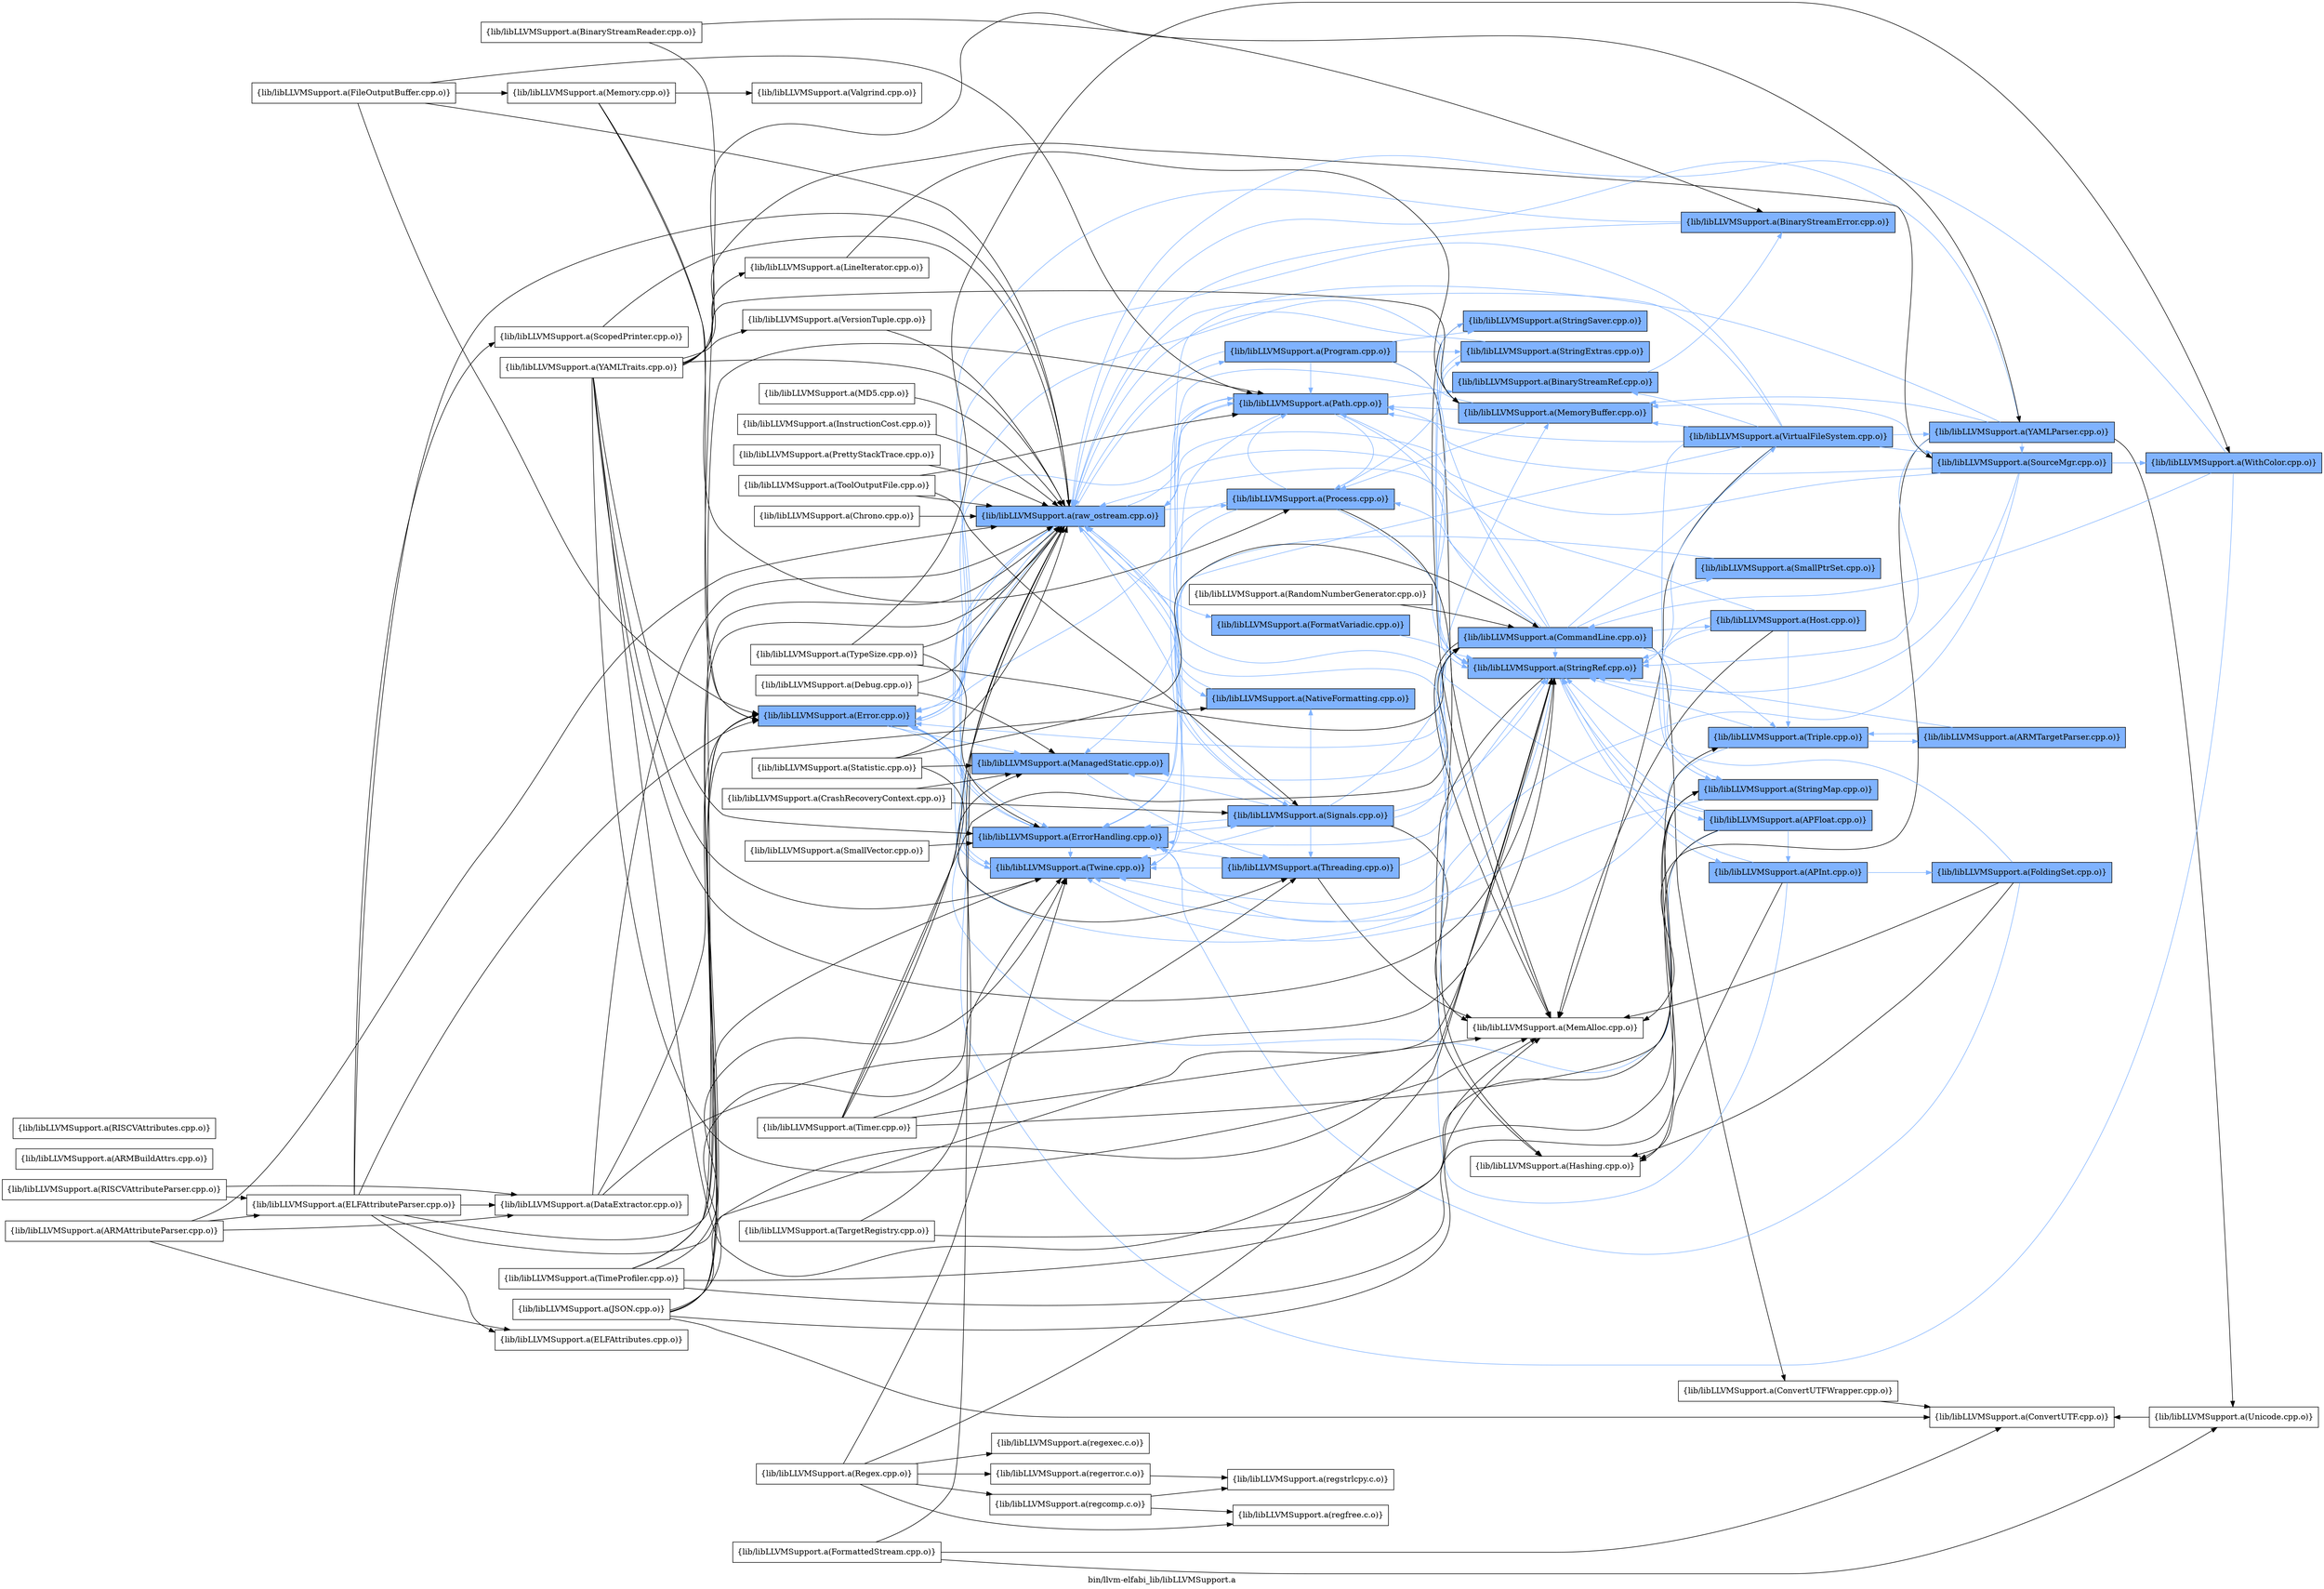 digraph "bin/llvm-elfabi_lib/libLLVMSupport.a" {
	label="bin/llvm-elfabi_lib/libLLVMSupport.a";
	rankdir=LR;
	{ rank=same; Node0x5641d554a3c8;  }
	{ rank=same; Node0x5641d5552528; Node0x5641d554fdc8; Node0x5641d554b548; Node0x5641d554f288;  }
	{ rank=same; Node0x5641d5551e48; Node0x5641d5551178; Node0x5641d554f6e8; Node0x5641d554e978; Node0x5641d554c588; Node0x5641d554ae18; Node0x5641d55498d8;  }
	{ rank=same; Node0x5641d554c3a8; Node0x5641d5550228; Node0x5641d554e108; Node0x5641d5552488; Node0x5641d554c088; Node0x5641d5551cb8; Node0x5641d554b598; Node0x5641d554ece8;  }
	{ rank=same; Node0x5641d554a8c8; Node0x5641d554dc08; Node0x5641d554e4c8; Node0x5641d5551588; Node0x5641d55518a8; Node0x5641d554faa8; Node0x5641d5552de8; Node0x5641d5552ca8; Node0x5641d554cbc8;  }
	{ rank=same; Node0x5641d554ad78; Node0x5641d554a968; Node0x5641d554e798; Node0x5641d5551df8; Node0x5641d5550b38;  }
	{ rank=same; Node0x5641d554a3c8;  }
	{ rank=same; Node0x5641d5552528; Node0x5641d554fdc8; Node0x5641d554b548; Node0x5641d554f288;  }
	{ rank=same; Node0x5641d5551e48; Node0x5641d5551178; Node0x5641d554f6e8; Node0x5641d554e978; Node0x5641d554c588; Node0x5641d554ae18; Node0x5641d55498d8;  }
	{ rank=same; Node0x5641d554c3a8; Node0x5641d5550228; Node0x5641d554e108; Node0x5641d5552488; Node0x5641d554c088; Node0x5641d5551cb8; Node0x5641d554b598; Node0x5641d554ece8;  }
	{ rank=same; Node0x5641d554a8c8; Node0x5641d554dc08; Node0x5641d554e4c8; Node0x5641d5551588; Node0x5641d55518a8; Node0x5641d554faa8; Node0x5641d5552de8; Node0x5641d5552ca8; Node0x5641d554cbc8;  }
	{ rank=same; Node0x5641d554ad78; Node0x5641d554a968; Node0x5641d554e798; Node0x5641d5551df8; Node0x5641d5550b38;  }

	Node0x5641d554a3c8 [shape=record,shape=box,group=1,style=filled,fillcolor="0.600000 0.5 1",label="{lib/libLLVMSupport.a(Error.cpp.o)}"];
	Node0x5641d554a3c8 -> Node0x5641d5552528[color="0.600000 0.5 1"];
	Node0x5641d554a3c8 -> Node0x5641d554fdc8[color="0.600000 0.5 1"];
	Node0x5641d554a3c8 -> Node0x5641d554b548[color="0.600000 0.5 1"];
	Node0x5641d554a3c8 -> Node0x5641d554f288[color="0.600000 0.5 1"];
	Node0x5641d5551678 [shape=record,shape=box,group=1,style=filled,fillcolor="0.600000 0.5 1",label="{lib/libLLVMSupport.a(WithColor.cpp.o)}"];
	Node0x5641d5551678 -> Node0x5641d554c3a8[color="0.600000 0.5 1"];
	Node0x5641d5551678 -> Node0x5641d554a3c8[color="0.600000 0.5 1"];
	Node0x5641d5551678 -> Node0x5641d554f288[color="0.600000 0.5 1"];
	Node0x5641d554f288 [shape=record,shape=box,group=1,style=filled,fillcolor="0.600000 0.5 1",label="{lib/libLLVMSupport.a(raw_ostream.cpp.o)}"];
	Node0x5641d554f288 -> Node0x5641d554a3c8[color="0.600000 0.5 1"];
	Node0x5641d554f288 -> Node0x5641d5552528[color="0.600000 0.5 1"];
	Node0x5641d554f288 -> Node0x5641d554f6e8[color="0.600000 0.5 1"];
	Node0x5641d554f288 -> Node0x5641d554e978[color="0.600000 0.5 1"];
	Node0x5641d554f288 -> Node0x5641d554b548[color="0.600000 0.5 1"];
	Node0x5641d554f288 -> Node0x5641d554c588[color="0.600000 0.5 1"];
	Node0x5641d554f288 -> Node0x5641d554ae18[color="0.600000 0.5 1"];
	Node0x5641d554f288 -> Node0x5641d55498d8[color="0.600000 0.5 1"];
	Node0x5641d554c3a8 [shape=record,shape=box,group=1,style=filled,fillcolor="0.600000 0.5 1",label="{lib/libLLVMSupport.a(CommandLine.cpp.o)}"];
	Node0x5641d554c3a8 -> Node0x5641d554a8c8;
	Node0x5641d554c3a8 -> Node0x5641d554a3c8[color="0.600000 0.5 1"];
	Node0x5641d554c3a8 -> Node0x5641d5552528[color="0.600000 0.5 1"];
	Node0x5641d554c3a8 -> Node0x5641d554fdc8[color="0.600000 0.5 1"];
	Node0x5641d554c3a8 -> Node0x5641d5550228;
	Node0x5641d554c3a8 -> Node0x5641d554dc08[color="0.600000 0.5 1"];
	Node0x5641d554c3a8 -> Node0x5641d554e4c8[color="0.600000 0.5 1"];
	Node0x5641d554c3a8 -> Node0x5641d554ece8[color="0.600000 0.5 1"];
	Node0x5641d554c3a8 -> Node0x5641d5552488[color="0.600000 0.5 1"];
	Node0x5641d554c3a8 -> Node0x5641d5551588[color="0.600000 0.5 1"];
	Node0x5641d554c3a8 -> Node0x5641d554b548[color="0.600000 0.5 1"];
	Node0x5641d554c3a8 -> Node0x5641d55518a8[color="0.600000 0.5 1"];
	Node0x5641d554c3a8 -> Node0x5641d554f288[color="0.600000 0.5 1"];
	Node0x5641d554c3a8 -> Node0x5641d554faa8[color="0.600000 0.5 1"];
	Node0x5641d554c3a8 -> Node0x5641d554c588[color="0.600000 0.5 1"];
	Node0x5641d554c3a8 -> Node0x5641d554ae18[color="0.600000 0.5 1"];
	Node0x5641d554e108 [shape=record,shape=box,group=1,style=filled,fillcolor="0.600000 0.5 1",label="{lib/libLLVMSupport.a(MemoryBuffer.cpp.o)}"];
	Node0x5641d554e108 -> Node0x5641d554a3c8[color="0.600000 0.5 1"];
	Node0x5641d554e108 -> Node0x5641d554b548[color="0.600000 0.5 1"];
	Node0x5641d554e108 -> Node0x5641d554c588[color="0.600000 0.5 1"];
	Node0x5641d554e108 -> Node0x5641d554ae18[color="0.600000 0.5 1"];
	Node0x5641d55515d8 [shape=record,shape=box,group=0,label="{lib/libLLVMSupport.a(FileOutputBuffer.cpp.o)}"];
	Node0x5641d55515d8 -> Node0x5641d554a3c8;
	Node0x5641d55515d8 -> Node0x5641d554f288;
	Node0x5641d55515d8 -> Node0x5641d554f918;
	Node0x5641d55515d8 -> Node0x5641d554c588;
	Node0x5641d5552488 [shape=record,shape=box,group=1,style=filled,fillcolor="0.600000 0.5 1",label="{lib/libLLVMSupport.a(StringRef.cpp.o)}"];
	Node0x5641d5552488 -> Node0x5641d554a3c8[color="0.600000 0.5 1"];
	Node0x5641d5552488 -> Node0x5641d5552de8[color="0.600000 0.5 1"];
	Node0x5641d5552488 -> Node0x5641d5552ca8[color="0.600000 0.5 1"];
	Node0x5641d5552488 -> Node0x5641d5551cb8;
	Node0x5641d554b548 [shape=record,shape=box,group=1,style=filled,fillcolor="0.600000 0.5 1",label="{lib/libLLVMSupport.a(Twine.cpp.o)}"];
	Node0x5641d554b548 -> Node0x5641d554f288[color="0.600000 0.5 1"];
	Node0x5641d55511c8 [shape=record,shape=box,group=0,label="{lib/libLLVMSupport.a(VersionTuple.cpp.o)}"];
	Node0x5641d55511c8 -> Node0x5641d554f288;
	Node0x5641d5552ac8 [shape=record,shape=box,group=0,label="{lib/libLLVMSupport.a(YAMLTraits.cpp.o)}"];
	Node0x5641d5552ac8 -> Node0x5641d5552528;
	Node0x5641d5552ac8 -> Node0x5641d5550228;
	Node0x5641d5552ac8 -> Node0x5641d554e108;
	Node0x5641d5552ac8 -> Node0x5641d554e798;
	Node0x5641d5552ac8 -> Node0x5641d554e4c8;
	Node0x5641d5552ac8 -> Node0x5641d5552488;
	Node0x5641d5552ac8 -> Node0x5641d554b548;
	Node0x5641d5552ac8 -> Node0x5641d55511c8;
	Node0x5641d5552ac8 -> Node0x5641d5551df8;
	Node0x5641d5552ac8 -> Node0x5641d554e1a8;
	Node0x5641d5552ac8 -> Node0x5641d554f288;
	Node0x5641d554c588 [shape=record,shape=box,group=1,style=filled,fillcolor="0.600000 0.5 1",label="{lib/libLLVMSupport.a(Path.cpp.o)}"];
	Node0x5641d554c588 -> Node0x5641d554c088[color="0.600000 0.5 1"];
	Node0x5641d554c588 -> Node0x5641d554a3c8[color="0.600000 0.5 1"];
	Node0x5641d554c588 -> Node0x5641d5552488[color="0.600000 0.5 1"];
	Node0x5641d554c588 -> Node0x5641d554b548[color="0.600000 0.5 1"];
	Node0x5641d554c588 -> Node0x5641d554ae18[color="0.600000 0.5 1"];
	Node0x5641d554c588 -> Node0x5641d5551e48[color="0.600000 0.5 1"];
	Node0x5641d554aff8 [shape=record,shape=box,group=0,label="{lib/libLLVMSupport.a(DataExtractor.cpp.o)}"];
	Node0x5641d554aff8 -> Node0x5641d554a3c8;
	Node0x5641d554aff8 -> Node0x5641d5552488;
	Node0x5641d554aff8 -> Node0x5641d554f288;
	Node0x5641d554fdc8 [shape=record,shape=box,group=1,style=filled,fillcolor="0.600000 0.5 1",label="{lib/libLLVMSupport.a(ManagedStatic.cpp.o)}"];
	Node0x5641d554fdc8 -> Node0x5641d5551178[color="0.600000 0.5 1"];
	Node0x5641d5552528 [shape=record,shape=box,group=1,style=filled,fillcolor="0.600000 0.5 1",label="{lib/libLLVMSupport.a(ErrorHandling.cpp.o)}"];
	Node0x5641d5552528 -> Node0x5641d554b548[color="0.600000 0.5 1"];
	Node0x5641d5552528 -> Node0x5641d554f288[color="0.600000 0.5 1"];
	Node0x5641d5552528 -> Node0x5641d5551e48[color="0.600000 0.5 1"];
	Node0x5641d5551588 [shape=record,shape=box,group=1,style=filled,fillcolor="0.600000 0.5 1",label="{lib/libLLVMSupport.a(Triple.cpp.o)}"];
	Node0x5641d5551588 -> Node0x5641d5552488[color="0.600000 0.5 1"];
	Node0x5641d5551588 -> Node0x5641d554a968[color="0.600000 0.5 1"];
	Node0x5641d5551588 -> Node0x5641d554b548[color="0.600000 0.5 1"];
	Node0x5641d554faa8 [shape=record,shape=box,group=1,style=filled,fillcolor="0.600000 0.5 1",label="{lib/libLLVMSupport.a(Host.cpp.o)}"];
	Node0x5641d554faa8 -> Node0x5641d5550228;
	Node0x5641d554faa8 -> Node0x5641d554e4c8[color="0.600000 0.5 1"];
	Node0x5641d554faa8 -> Node0x5641d5552488[color="0.600000 0.5 1"];
	Node0x5641d554faa8 -> Node0x5641d5551588[color="0.600000 0.5 1"];
	Node0x5641d554faa8 -> Node0x5641d554f288[color="0.600000 0.5 1"];
	Node0x5641d5550228 [shape=record,shape=box,group=0,label="{lib/libLLVMSupport.a(MemAlloc.cpp.o)}"];
	Node0x5641d554dc08 [shape=record,shape=box,group=1,style=filled,fillcolor="0.600000 0.5 1",label="{lib/libLLVMSupport.a(SmallPtrSet.cpp.o)}"];
	Node0x5641d554dc08 -> Node0x5641d5552528[color="0.600000 0.5 1"];
	Node0x5641d554ece8 [shape=record,shape=box,group=1,style=filled,fillcolor="0.600000 0.5 1",label="{lib/libLLVMSupport.a(StringSaver.cpp.o)}"];
	Node0x5641d554ece8 -> Node0x5641d5550228;
	Node0x5641d554ece8 -> Node0x5641d5552488[color="0.600000 0.5 1"];
	Node0x5641d554b728 [shape=record,shape=box,group=0,label="{lib/libLLVMSupport.a(TypeSize.cpp.o)}"];
	Node0x5641d554b728 -> Node0x5641d554c3a8;
	Node0x5641d554b728 -> Node0x5641d5552528;
	Node0x5641d554b728 -> Node0x5641d5551678;
	Node0x5641d554b728 -> Node0x5641d554f288;
	Node0x5641d554e798 [shape=record,shape=box,group=1,style=filled,fillcolor="0.600000 0.5 1",label="{lib/libLLVMSupport.a(SourceMgr.cpp.o)}"];
	Node0x5641d554e798 -> Node0x5641d554e108[color="0.600000 0.5 1"];
	Node0x5641d554e798 -> Node0x5641d5552488[color="0.600000 0.5 1"];
	Node0x5641d554e798 -> Node0x5641d554b548[color="0.600000 0.5 1"];
	Node0x5641d554e798 -> Node0x5641d5551678[color="0.600000 0.5 1"];
	Node0x5641d554e798 -> Node0x5641d554f288[color="0.600000 0.5 1"];
	Node0x5641d554e798 -> Node0x5641d554c588[color="0.600000 0.5 1"];
	Node0x5641d5552a28 [shape=record,shape=box,group=0,label="{lib/libLLVMSupport.a(TargetRegistry.cpp.o)}"];
	Node0x5641d5552a28 -> Node0x5641d5551588;
	Node0x5641d5552a28 -> Node0x5641d554f288;
	Node0x5641d554bef8 [shape=record,shape=box,group=0,label="{lib/libLLVMSupport.a(ARMBuildAttrs.cpp.o)}"];
	Node0x5641d5549478 [shape=record,shape=box,group=0,label="{lib/libLLVMSupport.a(ELFAttributeParser.cpp.o)}"];
	Node0x5641d5549478 -> Node0x5641d554aff8;
	Node0x5641d5549478 -> Node0x5641d55496a8;
	Node0x5641d5549478 -> Node0x5641d554a3c8;
	Node0x5641d5549478 -> Node0x5641d554da78;
	Node0x5641d5549478 -> Node0x5641d5552488;
	Node0x5641d5549478 -> Node0x5641d554b548;
	Node0x5641d5549478 -> Node0x5641d554f288;
	Node0x5641d554f0f8 [shape=record,shape=box,group=0,label="{lib/libLLVMSupport.a(RISCVAttributes.cpp.o)}"];
	Node0x5641d554e4c8 [shape=record,shape=box,group=1,style=filled,fillcolor="0.600000 0.5 1",label="{lib/libLLVMSupport.a(StringMap.cpp.o)}"];
	Node0x5641d554e4c8 -> Node0x5641d5552528[color="0.600000 0.5 1"];
	Node0x5641d554cbc8 [shape=record,shape=box,group=1,style=filled,fillcolor="0.600000 0.5 1",label="{lib/libLLVMSupport.a(BinaryStreamError.cpp.o)}"];
	Node0x5641d554cbc8 -> Node0x5641d554a3c8[color="0.600000 0.5 1"];
	Node0x5641d554cbc8 -> Node0x5641d554f288[color="0.600000 0.5 1"];
	Node0x5641d554e978 [shape=record,shape=box,group=1,style=filled,fillcolor="0.600000 0.5 1",label="{lib/libLLVMSupport.a(NativeFormatting.cpp.o)}"];
	Node0x5641d554e978 -> Node0x5641d554f288[color="0.600000 0.5 1"];
	Node0x5641d554c678 [shape=record,shape=box,group=0,label="{lib/libLLVMSupport.a(ARMAttributeParser.cpp.o)}"];
	Node0x5641d554c678 -> Node0x5641d554aff8;
	Node0x5641d554c678 -> Node0x5641d5549478;
	Node0x5641d554c678 -> Node0x5641d55496a8;
	Node0x5641d554c678 -> Node0x5641d554f288;
	Node0x5641d55496a8 [shape=record,shape=box,group=0,label="{lib/libLLVMSupport.a(ELFAttributes.cpp.o)}"];
	Node0x5641d554dca8 [shape=record,shape=box,group=0,label="{lib/libLLVMSupport.a(BinaryStreamReader.cpp.o)}"];
	Node0x5641d554dca8 -> Node0x5641d554cbc8;
	Node0x5641d554dca8 -> Node0x5641d554a3c8;
	Node0x5641d554c088 [shape=record,shape=box,group=1,style=filled,fillcolor="0.600000 0.5 1",label="{lib/libLLVMSupport.a(BinaryStreamRef.cpp.o)}"];
	Node0x5641d554c088 -> Node0x5641d554cbc8[color="0.600000 0.5 1"];
	Node0x5641d554a8c8 [shape=record,shape=box,group=0,label="{lib/libLLVMSupport.a(ConvertUTFWrapper.cpp.o)}"];
	Node0x5641d554a8c8 -> Node0x5641d554ad78;
	Node0x5641d55518a8 [shape=record,shape=box,group=1,style=filled,fillcolor="0.600000 0.5 1",label="{lib/libLLVMSupport.a(VirtualFileSystem.cpp.o)}"];
	Node0x5641d55518a8 -> Node0x5641d554c088[color="0.600000 0.5 1"];
	Node0x5641d55518a8 -> Node0x5641d554a3c8[color="0.600000 0.5 1"];
	Node0x5641d55518a8 -> Node0x5641d5550228;
	Node0x5641d55518a8 -> Node0x5641d554e108[color="0.600000 0.5 1"];
	Node0x5641d55518a8 -> Node0x5641d554e798[color="0.600000 0.5 1"];
	Node0x5641d55518a8 -> Node0x5641d554e4c8[color="0.600000 0.5 1"];
	Node0x5641d55518a8 -> Node0x5641d5552488[color="0.600000 0.5 1"];
	Node0x5641d55518a8 -> Node0x5641d554b548[color="0.600000 0.5 1"];
	Node0x5641d55518a8 -> Node0x5641d5551df8[color="0.600000 0.5 1"];
	Node0x5641d55518a8 -> Node0x5641d554f288[color="0.600000 0.5 1"];
	Node0x5641d55518a8 -> Node0x5641d554c588[color="0.600000 0.5 1"];
	Node0x5641d554ae18 [shape=record,shape=box,group=1,style=filled,fillcolor="0.600000 0.5 1",label="{lib/libLLVMSupport.a(Process.cpp.o)}"];
	Node0x5641d554ae18 -> Node0x5641d554a3c8[color="0.600000 0.5 1"];
	Node0x5641d554ae18 -> Node0x5641d554fdc8[color="0.600000 0.5 1"];
	Node0x5641d554ae18 -> Node0x5641d5552488[color="0.600000 0.5 1"];
	Node0x5641d554ae18 -> Node0x5641d5551cb8;
	Node0x5641d554ae18 -> Node0x5641d554c588[color="0.600000 0.5 1"];
	Node0x5641d554ae18 -> Node0x5641d554b598[color="0.600000 0.5 1"];
	Node0x5641d554ad78 [shape=record,shape=box,group=0,label="{lib/libLLVMSupport.a(ConvertUTF.cpp.o)}"];
	Node0x5641d554da78 [shape=record,shape=box,group=0,label="{lib/libLLVMSupport.a(ScopedPrinter.cpp.o)}"];
	Node0x5641d554da78 -> Node0x5641d554f288;
	Node0x5641d5551e48 [shape=record,shape=box,group=1,style=filled,fillcolor="0.600000 0.5 1",label="{lib/libLLVMSupport.a(Signals.cpp.o)}"];
	Node0x5641d5551e48 -> Node0x5641d554c3a8[color="0.600000 0.5 1"];
	Node0x5641d5551e48 -> Node0x5641d5552528[color="0.600000 0.5 1"];
	Node0x5641d5551e48 -> Node0x5641d554fdc8[color="0.600000 0.5 1"];
	Node0x5641d5551e48 -> Node0x5641d5550228;
	Node0x5641d5551e48 -> Node0x5641d554e108[color="0.600000 0.5 1"];
	Node0x5641d5551e48 -> Node0x5641d554e978[color="0.600000 0.5 1"];
	Node0x5641d5551e48 -> Node0x5641d5552488[color="0.600000 0.5 1"];
	Node0x5641d5551e48 -> Node0x5641d554b548[color="0.600000 0.5 1"];
	Node0x5641d5551e48 -> Node0x5641d554f288[color="0.600000 0.5 1"];
	Node0x5641d5551e48 -> Node0x5641d554c588[color="0.600000 0.5 1"];
	Node0x5641d5551e48 -> Node0x5641d5551178[color="0.600000 0.5 1"];
	Node0x5641d5552c58 [shape=record,shape=box,group=0,label="{lib/libLLVMSupport.a(Debug.cpp.o)}"];
	Node0x5641d5552c58 -> Node0x5641d554fdc8;
	Node0x5641d5552c58 -> Node0x5641d554f288;
	Node0x5641d554f918 [shape=record,shape=box,group=0,label="{lib/libLLVMSupport.a(Memory.cpp.o)}"];
	Node0x5641d554f918 -> Node0x5641d554a3c8;
	Node0x5641d554f918 -> Node0x5641d554ae18;
	Node0x5641d554f918 -> Node0x5641d554b8b8;
	Node0x5641d554f6e8 [shape=record,shape=box,group=1,style=filled,fillcolor="0.600000 0.5 1",label="{lib/libLLVMSupport.a(FormatVariadic.cpp.o)}"];
	Node0x5641d554f6e8 -> Node0x5641d5552488[color="0.600000 0.5 1"];
	Node0x5641d5551178 [shape=record,shape=box,group=1,style=filled,fillcolor="0.600000 0.5 1",label="{lib/libLLVMSupport.a(Threading.cpp.o)}"];
	Node0x5641d5551178 -> Node0x5641d5552528[color="0.600000 0.5 1"];
	Node0x5641d5551178 -> Node0x5641d5550228;
	Node0x5641d5551178 -> Node0x5641d5552488[color="0.600000 0.5 1"];
	Node0x5641d5551178 -> Node0x5641d554b548[color="0.600000 0.5 1"];
	Node0x5641d554cdf8 [shape=record,shape=box,group=0,label="{lib/libLLVMSupport.a(RISCVAttributeParser.cpp.o)}"];
	Node0x5641d554cdf8 -> Node0x5641d554aff8;
	Node0x5641d554cdf8 -> Node0x5641d5549478;
	Node0x5641d554c128 [shape=record,shape=box,group=0,label="{lib/libLLVMSupport.a(SmallVector.cpp.o)}"];
	Node0x5641d554c128 -> Node0x5641d5552528;
	Node0x5641d5552de8 [shape=record,shape=box,group=1,style=filled,fillcolor="0.600000 0.5 1",label="{lib/libLLVMSupport.a(APFloat.cpp.o)}"];
	Node0x5641d5552de8 -> Node0x5641d554a3c8[color="0.600000 0.5 1"];
	Node0x5641d5552de8 -> Node0x5641d5552488[color="0.600000 0.5 1"];
	Node0x5641d5552de8 -> Node0x5641d5552ca8[color="0.600000 0.5 1"];
	Node0x5641d5552de8 -> Node0x5641d5551cb8;
	Node0x5641d5552de8 -> Node0x5641d554f288[color="0.600000 0.5 1"];
	Node0x5641d5552ca8 [shape=record,shape=box,group=1,style=filled,fillcolor="0.600000 0.5 1",label="{lib/libLLVMSupport.a(APInt.cpp.o)}"];
	Node0x5641d5552ca8 -> Node0x5641d5552488[color="0.600000 0.5 1"];
	Node0x5641d5552ca8 -> Node0x5641d5550b38[color="0.600000 0.5 1"];
	Node0x5641d5552ca8 -> Node0x5641d5551cb8;
	Node0x5641d5552ca8 -> Node0x5641d554f288[color="0.600000 0.5 1"];
	Node0x5641d5551cb8 [shape=record,shape=box,group=0,label="{lib/libLLVMSupport.a(Hashing.cpp.o)}"];
	Node0x5641d5550b38 [shape=record,shape=box,group=1,style=filled,fillcolor="0.600000 0.5 1",label="{lib/libLLVMSupport.a(FoldingSet.cpp.o)}"];
	Node0x5641d5550b38 -> Node0x5641d5552528[color="0.600000 0.5 1"];
	Node0x5641d5550b38 -> Node0x5641d5550228;
	Node0x5641d5550b38 -> Node0x5641d5552488[color="0.600000 0.5 1"];
	Node0x5641d5550b38 -> Node0x5641d5551cb8;
	Node0x5641d554a968 [shape=record,shape=box,group=1,style=filled,fillcolor="0.600000 0.5 1",label="{lib/libLLVMSupport.a(ARMTargetParser.cpp.o)}"];
	Node0x5641d554a968 -> Node0x5641d5552488[color="0.600000 0.5 1"];
	Node0x5641d554a968 -> Node0x5641d5551588[color="0.600000 0.5 1"];
	Node0x5641d5551df8 [shape=record,shape=box,group=1,style=filled,fillcolor="0.600000 0.5 1",label="{lib/libLLVMSupport.a(YAMLParser.cpp.o)}"];
	Node0x5641d5551df8 -> Node0x5641d5552528[color="0.600000 0.5 1"];
	Node0x5641d5551df8 -> Node0x5641d5550228;
	Node0x5641d5551df8 -> Node0x5641d554e108[color="0.600000 0.5 1"];
	Node0x5641d5551df8 -> Node0x5641d554e798[color="0.600000 0.5 1"];
	Node0x5641d5551df8 -> Node0x5641d5552488[color="0.600000 0.5 1"];
	Node0x5641d5551df8 -> Node0x5641d5552f78;
	Node0x5641d5551df8 -> Node0x5641d554f288[color="0.600000 0.5 1"];
	Node0x5641d5552f78 [shape=record,shape=box,group=0,label="{lib/libLLVMSupport.a(Unicode.cpp.o)}"];
	Node0x5641d5552f78 -> Node0x5641d554ad78;
	Node0x5641d554e1a8 [shape=record,shape=box,group=0,label="{lib/libLLVMSupport.a(LineIterator.cpp.o)}"];
	Node0x5641d554e1a8 -> Node0x5641d554e108;
	Node0x5641d55498d8 [shape=record,shape=box,group=1,style=filled,fillcolor="0.600000 0.5 1",label="{lib/libLLVMSupport.a(Program.cpp.o)}"];
	Node0x5641d55498d8 -> Node0x5641d5550228;
	Node0x5641d55498d8 -> Node0x5641d554ece8[color="0.600000 0.5 1"];
	Node0x5641d55498d8 -> Node0x5641d5552488[color="0.600000 0.5 1"];
	Node0x5641d55498d8 -> Node0x5641d554f288[color="0.600000 0.5 1"];
	Node0x5641d55498d8 -> Node0x5641d554c588[color="0.600000 0.5 1"];
	Node0x5641d55498d8 -> Node0x5641d554b598[color="0.600000 0.5 1"];
	Node0x5641d554b8b8 [shape=record,shape=box,group=0,label="{lib/libLLVMSupport.a(Valgrind.cpp.o)}"];
	Node0x5641d554a6e8 [shape=record,shape=box,group=0,label="{lib/libLLVMSupport.a(MD5.cpp.o)}"];
	Node0x5641d554a6e8 -> Node0x5641d554f288;
	Node0x5641d554b598 [shape=record,shape=box,group=1,style=filled,fillcolor="0.600000 0.5 1",label="{lib/libLLVMSupport.a(StringExtras.cpp.o)}"];
	Node0x5641d554b598 -> Node0x5641d5552488[color="0.600000 0.5 1"];
	Node0x5641d554b598 -> Node0x5641d554f288[color="0.600000 0.5 1"];
	Node0x5641d5549158 [shape=record,shape=box,group=0,label="{lib/libLLVMSupport.a(CrashRecoveryContext.cpp.o)}"];
	Node0x5641d5549158 -> Node0x5641d554fdc8;
	Node0x5641d5549158 -> Node0x5641d5551e48;
	Node0x5641d554a918 [shape=record,shape=box,group=0,label="{lib/libLLVMSupport.a(FormattedStream.cpp.o)}"];
	Node0x5641d554a918 -> Node0x5641d554ad78;
	Node0x5641d554a918 -> Node0x5641d5552f78;
	Node0x5641d554a918 -> Node0x5641d554f288;
	Node0x5641d554b868 [shape=record,shape=box,group=0,label="{lib/libLLVMSupport.a(Regex.cpp.o)}"];
	Node0x5641d554b868 -> Node0x5641d5552488;
	Node0x5641d554b868 -> Node0x5641d554b548;
	Node0x5641d554b868 -> Node0x5641d55510d8;
	Node0x5641d554b868 -> Node0x5641d5551538;
	Node0x5641d554b868 -> Node0x5641d55526b8;
	Node0x5641d554b868 -> Node0x5641d5550368;
	Node0x5641d55510d8 [shape=record,shape=box,group=0,label="{lib/libLLVMSupport.a(regcomp.c.o)}"];
	Node0x5641d55510d8 -> Node0x5641d5550db8;
	Node0x5641d55510d8 -> Node0x5641d5551538;
	Node0x5641d5551538 [shape=record,shape=box,group=0,label="{lib/libLLVMSupport.a(regfree.c.o)}"];
	Node0x5641d55526b8 [shape=record,shape=box,group=0,label="{lib/libLLVMSupport.a(regerror.c.o)}"];
	Node0x5641d55526b8 -> Node0x5641d5550db8;
	Node0x5641d5550368 [shape=record,shape=box,group=0,label="{lib/libLLVMSupport.a(regexec.c.o)}"];
	Node0x5641d5550db8 [shape=record,shape=box,group=0,label="{lib/libLLVMSupport.a(regstrlcpy.c.o)}"];
	Node0x5641d5550ea8 [shape=record,shape=box,group=0,label="{lib/libLLVMSupport.a(InstructionCost.cpp.o)}"];
	Node0x5641d5550ea8 -> Node0x5641d554f288;
	Node0x5641d5549f18 [shape=record,shape=box,group=0,label="{lib/libLLVMSupport.a(ToolOutputFile.cpp.o)}"];
	Node0x5641d5549f18 -> Node0x5641d554f288;
	Node0x5641d5549f18 -> Node0x5641d554c588;
	Node0x5641d5549f18 -> Node0x5641d5551e48;
	Node0x5641d55523e8 [shape=record,shape=box,group=0,label="{lib/libLLVMSupport.a(RandomNumberGenerator.cpp.o)}"];
	Node0x5641d55523e8 -> Node0x5641d554c3a8;
	Node0x5641d55529d8 [shape=record,shape=box,group=0,label="{lib/libLLVMSupport.a(Statistic.cpp.o)}"];
	Node0x5641d55529d8 -> Node0x5641d554c3a8;
	Node0x5641d55529d8 -> Node0x5641d554fdc8;
	Node0x5641d55529d8 -> Node0x5641d554f288;
	Node0x5641d55529d8 -> Node0x5641d5551178;
	Node0x5641d5549f68 [shape=record,shape=box,group=0,label="{lib/libLLVMSupport.a(Timer.cpp.o)}"];
	Node0x5641d5549f68 -> Node0x5641d554c3a8;
	Node0x5641d5549f68 -> Node0x5641d554fdc8;
	Node0x5641d5549f68 -> Node0x5641d5550228;
	Node0x5641d5549f68 -> Node0x5641d554e4c8;
	Node0x5641d5549f68 -> Node0x5641d554f288;
	Node0x5641d5549f68 -> Node0x5641d5551178;
	Node0x5641d554df28 [shape=record,shape=box,group=0,label="{lib/libLLVMSupport.a(TimeProfiler.cpp.o)}"];
	Node0x5641d554df28 -> Node0x5641d554a3c8;
	Node0x5641d554df28 -> Node0x5641d5550228;
	Node0x5641d554df28 -> Node0x5641d554e4c8;
	Node0x5641d554df28 -> Node0x5641d554b548;
	Node0x5641d554df28 -> Node0x5641d554f288;
	Node0x5641d554df28 -> Node0x5641d554c588;
	Node0x5641d554f2d8 [shape=record,shape=box,group=0,label="{lib/libLLVMSupport.a(JSON.cpp.o)}"];
	Node0x5641d554f2d8 -> Node0x5641d554ad78;
	Node0x5641d554f2d8 -> Node0x5641d554a3c8;
	Node0x5641d554f2d8 -> Node0x5641d5550228;
	Node0x5641d554f2d8 -> Node0x5641d554e978;
	Node0x5641d554f2d8 -> Node0x5641d5552488;
	Node0x5641d554f2d8 -> Node0x5641d554b548;
	Node0x5641d554f2d8 -> Node0x5641d554f288;
	Node0x5641d554e5b8 [shape=record,shape=box,group=0,label="{lib/libLLVMSupport.a(PrettyStackTrace.cpp.o)}"];
	Node0x5641d554e5b8 -> Node0x5641d554f288;
	Node0x5641d554feb8 [shape=record,shape=box,group=0,label="{lib/libLLVMSupport.a(Chrono.cpp.o)}"];
	Node0x5641d554feb8 -> Node0x5641d554f288;
}
